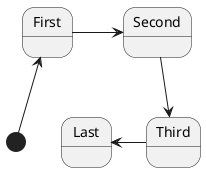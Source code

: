 @startuml

[*] -up-> First
First -right-> Second
Second --> Third
Third -left-> Last

@enduml

////////////////////////////

start
  state_diagram
    transition
      departure_state   [*]
      arrow     -up->
      arrival_state     First
    transition
      departure_state   First
      arrow     -right->
      arrival_state     Second
    transition
      departure_state   Second
      arrow     -->
      arrival_state     Third
    transition
      departure_state   Third
      arrow     -left->
      arrival_state     Last
